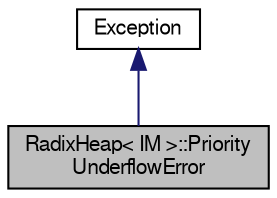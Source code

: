 digraph "RadixHeap&lt; IM &gt;::PriorityUnderflowError"
{
 // LATEX_PDF_SIZE
  edge [fontname="FreeSans",fontsize="10",labelfontname="FreeSans",labelfontsize="10"];
  node [fontname="FreeSans",fontsize="10",shape=record];
  Node0 [label="RadixHeap\< IM \>::Priority\lUnderflowError",height=0.2,width=0.4,color="black", fillcolor="grey75", style="filled", fontcolor="black",tooltip="Exception thrown by RadixHeap."];
  Node1 -> Node0 [dir="back",color="midnightblue",fontsize="10",style="solid",fontname="FreeSans"];
  Node1 [label="Exception",height=0.2,width=0.4,color="black", fillcolor="white", style="filled",URL="$a02309.html",tooltip="Generic exception class."];
}
